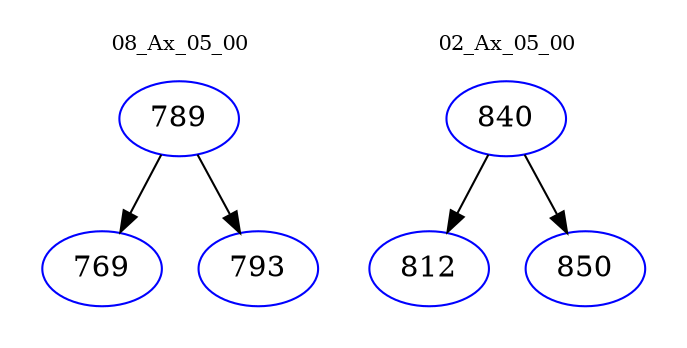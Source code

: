 digraph{
subgraph cluster_0 {
color = white
label = "08_Ax_05_00";
fontsize=10;
T0_789 [label="789", color="blue"]
T0_789 -> T0_769 [color="black"]
T0_769 [label="769", color="blue"]
T0_789 -> T0_793 [color="black"]
T0_793 [label="793", color="blue"]
}
subgraph cluster_1 {
color = white
label = "02_Ax_05_00";
fontsize=10;
T1_840 [label="840", color="blue"]
T1_840 -> T1_812 [color="black"]
T1_812 [label="812", color="blue"]
T1_840 -> T1_850 [color="black"]
T1_850 [label="850", color="blue"]
}
}
